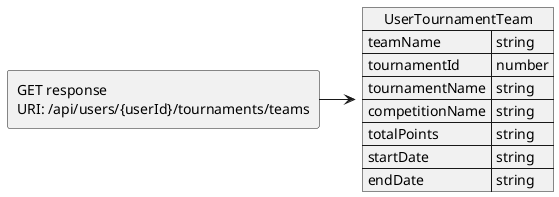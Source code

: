 @startuml Get user tournament team response
allowmixing

agent "GET response \nURI: /api/users/{userId}/tournaments/teams"
  json "UserTournamentTeam" as J {
    "teamName": "string",
    "tournamentId": "number",
    "tournamentName": "string",
    "competitionName": "string",
    "totalPoints": "string",
    "startDate": "string",
    "endDate": "string"
  }

"GET response \nURI: /api/users/{userId}/tournaments/teams" -> J 
@enduml